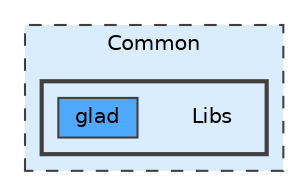 digraph "Common/Libs"
{
 // LATEX_PDF_SIZE
  bgcolor="transparent";
  edge [fontname=Helvetica,fontsize=10,labelfontname=Helvetica,labelfontsize=10];
  node [fontname=Helvetica,fontsize=10,shape=box,height=0.2,width=0.4];
  compound=true
  subgraph clusterdir_4ab6b4cc6a7edbff49100e9123df213f {
    graph [ bgcolor="#daedff", pencolor="grey25", label="Common", fontname=Helvetica,fontsize=10 style="filled,dashed", URL="dir_4ab6b4cc6a7edbff49100e9123df213f.html",tooltip=""]
  subgraph clusterdir_cb1ed1ce7b4882194f30588285e20d9e {
    graph [ bgcolor="#daedff", pencolor="grey25", label="", fontname=Helvetica,fontsize=10 style="filled,bold", URL="dir_cb1ed1ce7b4882194f30588285e20d9e.html",tooltip=""]
    dir_cb1ed1ce7b4882194f30588285e20d9e [shape=plaintext, label="Libs"];
  dir_9f18a8906221e2a668c70f0773959e72 [label="glad", fillcolor="#4ea9ff", color="grey25", style="filled", URL="dir_9f18a8906221e2a668c70f0773959e72.html",tooltip=""];
  }
  }
}
